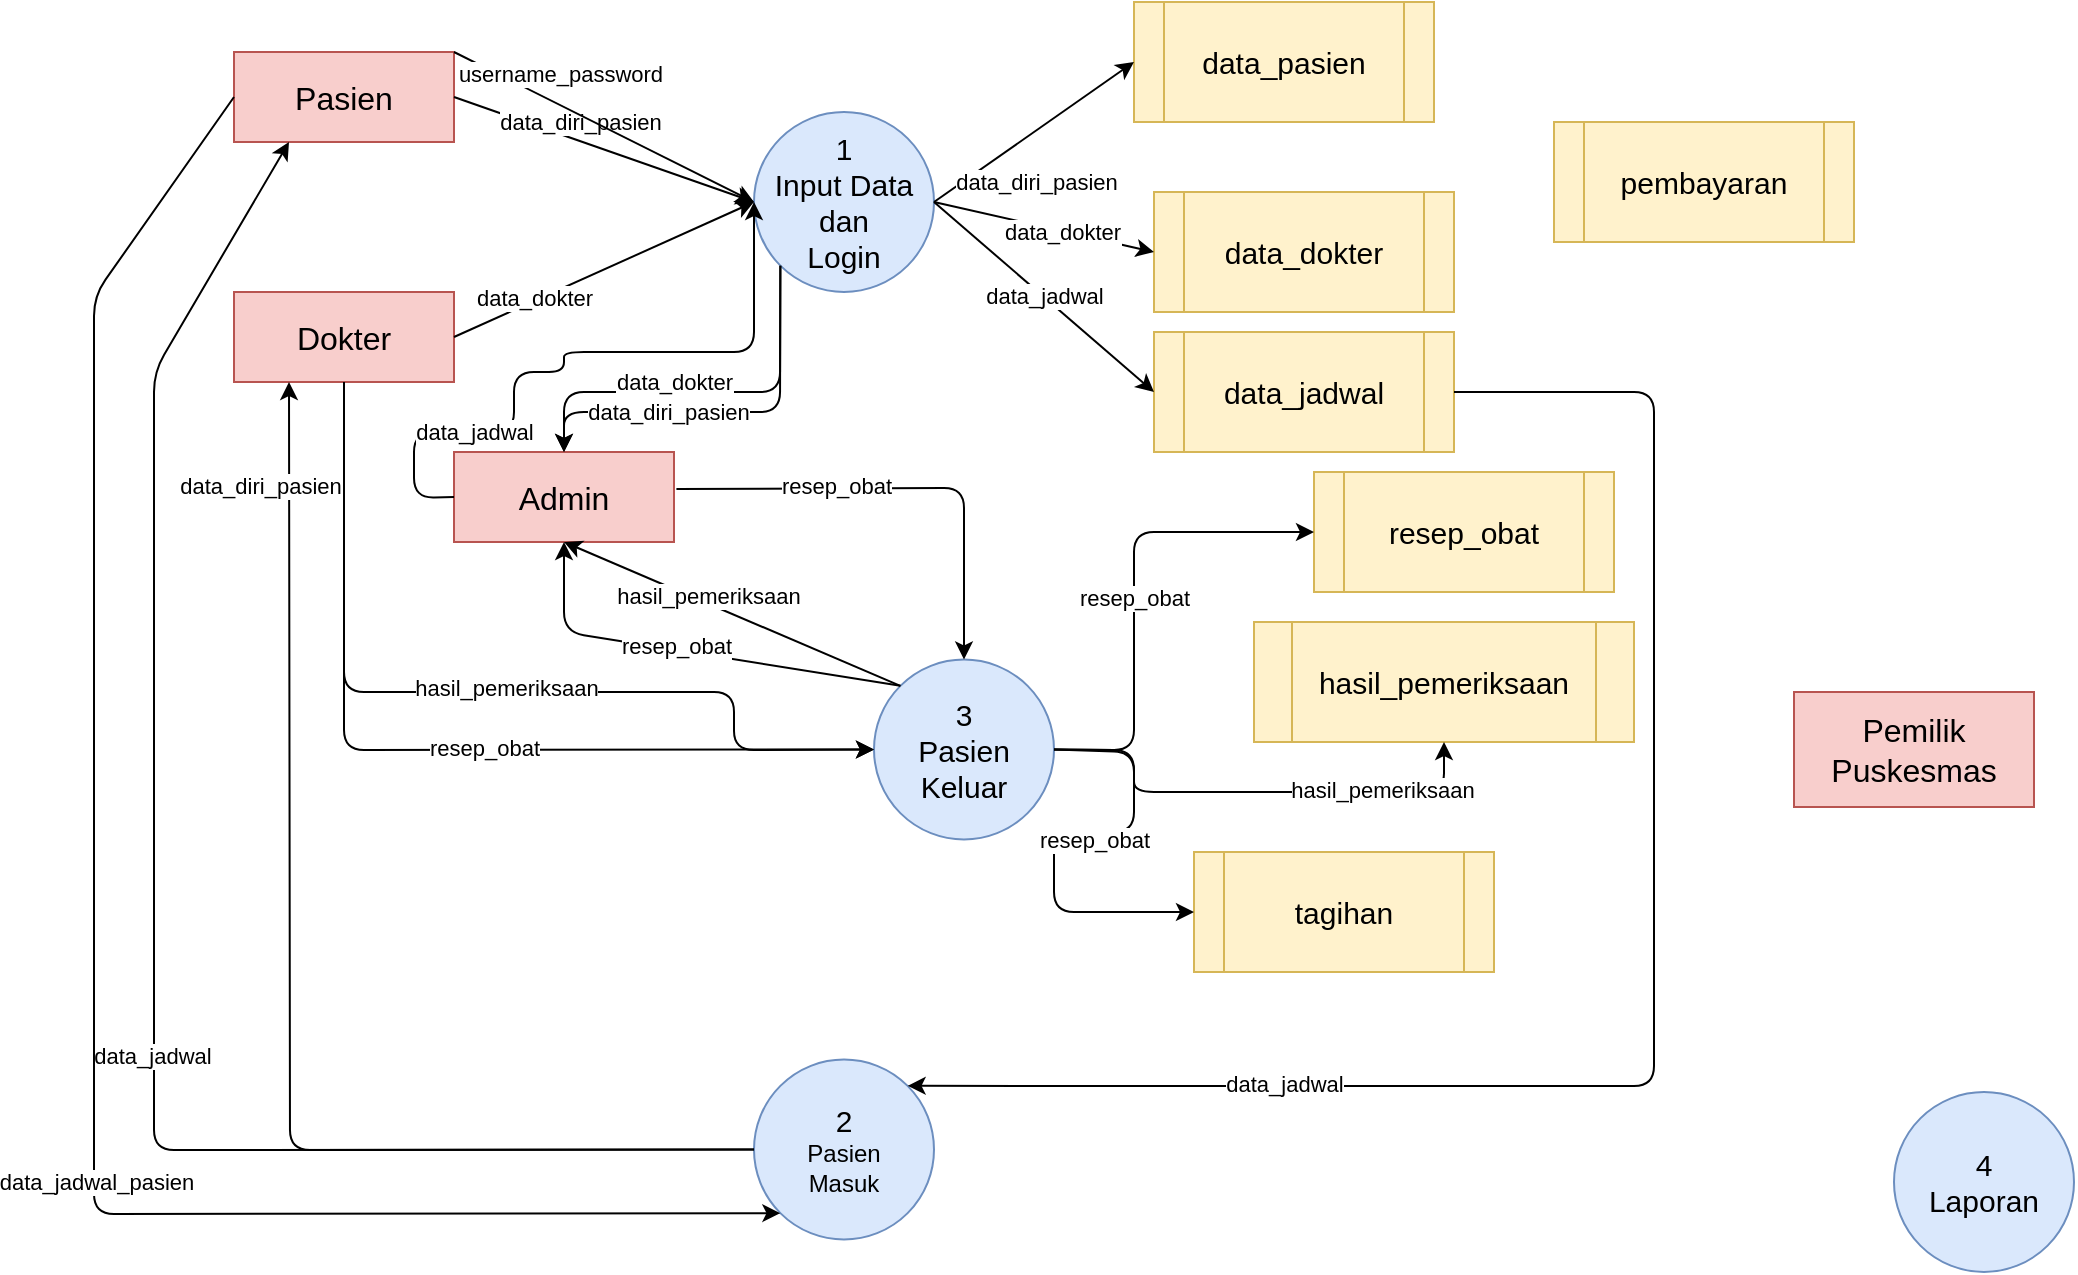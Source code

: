 <mxfile version="13.7.3" type="device"><diagram id="QzDFB-wpxWUMaIp89uO9" name="Page-1"><mxGraphModel dx="1943" dy="499" grid="1" gridSize="10" guides="1" tooltips="1" connect="1" arrows="1" fold="1" page="1" pageScale="1" pageWidth="1100" pageHeight="850" math="0" shadow="0"><root><mxCell id="0"/><mxCell id="1" parent="0"/><mxCell id="8AS-vJQlvqXDTW27lEK7-2" value="&lt;font style=&quot;font-size: 15px&quot;&gt;1&lt;br&gt;Input Data&lt;br&gt;dan&lt;br&gt;Login&lt;/font&gt;" style="ellipse;whiteSpace=wrap;html=1;aspect=fixed;fillColor=#dae8fc;strokeColor=#6c8ebf;" parent="1" vertex="1"><mxGeometry x="340" y="60" width="90" height="90" as="geometry"/></mxCell><mxCell id="8AS-vJQlvqXDTW27lEK7-3" value="&lt;span style=&quot;font-size: 15px&quot;&gt;2&lt;br&gt;&lt;/span&gt;Pasien&lt;br&gt;Masuk" style="ellipse;whiteSpace=wrap;html=1;aspect=fixed;fillColor=#dae8fc;strokeColor=#6c8ebf;" parent="1" vertex="1"><mxGeometry x="340" y="533.75" width="90" height="90" as="geometry"/></mxCell><mxCell id="8AS-vJQlvqXDTW27lEK7-4" value="&lt;span style=&quot;font-size: 15px&quot;&gt;3&lt;br&gt;Pasien&lt;br&gt;Keluar&lt;br&gt;&lt;/span&gt;" style="ellipse;whiteSpace=wrap;html=1;aspect=fixed;fillColor=#dae8fc;strokeColor=#6c8ebf;" parent="1" vertex="1"><mxGeometry x="400" y="333.75" width="90" height="90" as="geometry"/></mxCell><mxCell id="8AS-vJQlvqXDTW27lEK7-5" value="&lt;span style=&quot;font-size: 15px&quot;&gt;4&lt;br&gt;Laporan&lt;br&gt;&lt;/span&gt;" style="ellipse;whiteSpace=wrap;html=1;aspect=fixed;fillColor=#dae8fc;strokeColor=#6c8ebf;" parent="1" vertex="1"><mxGeometry x="910" y="550" width="90" height="90" as="geometry"/></mxCell><mxCell id="8AS-vJQlvqXDTW27lEK7-6" value="&lt;font style=&quot;font-size: 16px&quot;&gt;Pasien&lt;/font&gt;" style="rounded=0;whiteSpace=wrap;html=1;fillColor=#f8cecc;strokeColor=#b85450;" parent="1" vertex="1"><mxGeometry x="80" y="30" width="110" height="45" as="geometry"/></mxCell><mxCell id="8AS-vJQlvqXDTW27lEK7-7" value="&lt;font style=&quot;font-size: 16px&quot;&gt;Admin&lt;/font&gt;" style="rounded=0;whiteSpace=wrap;html=1;fillColor=#f8cecc;strokeColor=#b85450;" parent="1" vertex="1"><mxGeometry x="190" y="230" width="110" height="45" as="geometry"/></mxCell><mxCell id="8AS-vJQlvqXDTW27lEK7-8" value="&lt;font style=&quot;font-size: 16px&quot;&gt;Dokter&lt;/font&gt;" style="rounded=0;whiteSpace=wrap;html=1;fillColor=#f8cecc;strokeColor=#b85450;" parent="1" vertex="1"><mxGeometry x="80" y="150" width="110" height="45" as="geometry"/></mxCell><mxCell id="8AS-vJQlvqXDTW27lEK7-9" value="&lt;font style=&quot;font-size: 16px&quot;&gt;Pemilik&lt;br&gt;Puskesmas&lt;br&gt;&lt;/font&gt;" style="rounded=0;whiteSpace=wrap;html=1;fillColor=#f8cecc;strokeColor=#b85450;" parent="1" vertex="1"><mxGeometry x="860" y="350" width="120" height="57.5" as="geometry"/></mxCell><mxCell id="8AS-vJQlvqXDTW27lEK7-10" value="&lt;font style=&quot;font-size: 15px&quot;&gt;data_pasien&lt;/font&gt;" style="shape=process;whiteSpace=wrap;html=1;backgroundOutline=1;fillColor=#fff2cc;strokeColor=#d6b656;" parent="1" vertex="1"><mxGeometry x="530" y="5" width="150" height="60" as="geometry"/></mxCell><mxCell id="8AS-vJQlvqXDTW27lEK7-11" value="&lt;font style=&quot;font-size: 15px&quot;&gt;data_dokter&lt;/font&gt;" style="shape=process;whiteSpace=wrap;html=1;backgroundOutline=1;fillColor=#fff2cc;strokeColor=#d6b656;" parent="1" vertex="1"><mxGeometry x="540" y="100" width="150" height="60" as="geometry"/></mxCell><mxCell id="8AS-vJQlvqXDTW27lEK7-12" value="&lt;font style=&quot;font-size: 15px&quot;&gt;data_jadwal&lt;/font&gt;" style="shape=process;whiteSpace=wrap;html=1;backgroundOutline=1;fillColor=#fff2cc;strokeColor=#d6b656;" parent="1" vertex="1"><mxGeometry x="540" y="170" width="150" height="60" as="geometry"/></mxCell><mxCell id="8AS-vJQlvqXDTW27lEK7-13" value="&lt;font style=&quot;font-size: 15px&quot;&gt;hasil_pemeriksaan&lt;/font&gt;" style="shape=process;whiteSpace=wrap;html=1;backgroundOutline=1;fillColor=#fff2cc;strokeColor=#d6b656;" parent="1" vertex="1"><mxGeometry x="590" y="315" width="190" height="60" as="geometry"/></mxCell><mxCell id="8AS-vJQlvqXDTW27lEK7-14" value="&lt;font style=&quot;font-size: 15px&quot;&gt;tagihan&lt;/font&gt;" style="shape=process;whiteSpace=wrap;html=1;backgroundOutline=1;fillColor=#fff2cc;strokeColor=#d6b656;" parent="1" vertex="1"><mxGeometry x="560" y="430" width="150" height="60" as="geometry"/></mxCell><mxCell id="8AS-vJQlvqXDTW27lEK7-15" value="&lt;font style=&quot;font-size: 15px&quot;&gt;pembayaran&lt;/font&gt;" style="shape=process;whiteSpace=wrap;html=1;backgroundOutline=1;fillColor=#fff2cc;strokeColor=#d6b656;" parent="1" vertex="1"><mxGeometry x="740" y="65" width="150" height="60" as="geometry"/></mxCell><mxCell id="8AS-vJQlvqXDTW27lEK7-16" value="&lt;font style=&quot;font-size: 15px&quot;&gt;resep_obat&lt;/font&gt;" style="shape=process;whiteSpace=wrap;html=1;backgroundOutline=1;fillColor=#fff2cc;strokeColor=#d6b656;" parent="1" vertex="1"><mxGeometry x="620" y="240" width="150" height="60" as="geometry"/></mxCell><mxCell id="8AS-vJQlvqXDTW27lEK7-17" value="" style="endArrow=classic;html=1;exitX=1;exitY=0.5;exitDx=0;exitDy=0;entryX=0;entryY=0.5;entryDx=0;entryDy=0;" parent="1" source="8AS-vJQlvqXDTW27lEK7-6" target="8AS-vJQlvqXDTW27lEK7-2" edge="1"><mxGeometry width="50" height="50" relative="1" as="geometry"><mxPoint x="350" y="150" as="sourcePoint"/><mxPoint x="400" y="100" as="targetPoint"/></mxGeometry></mxCell><mxCell id="8AS-vJQlvqXDTW27lEK7-18" value="data_diri_pasien" style="edgeLabel;html=1;align=center;verticalAlign=middle;resizable=0;points=[];" parent="8AS-vJQlvqXDTW27lEK7-17" vertex="1" connectable="0"><mxGeometry x="-0.438" relative="1" as="geometry"><mxPoint x="20.86" y="-2.1" as="offset"/></mxGeometry></mxCell><mxCell id="8AS-vJQlvqXDTW27lEK7-19" value="" style="endArrow=classic;html=1;exitX=0;exitY=1;exitDx=0;exitDy=0;entryX=0.5;entryY=0;entryDx=0;entryDy=0;" parent="1" source="8AS-vJQlvqXDTW27lEK7-2" target="8AS-vJQlvqXDTW27lEK7-7" edge="1"><mxGeometry width="50" height="50" relative="1" as="geometry"><mxPoint x="400" y="150" as="sourcePoint"/><mxPoint x="450" y="100" as="targetPoint"/><Array as="points"><mxPoint x="353" y="210"/><mxPoint x="245" y="210"/></Array></mxGeometry></mxCell><mxCell id="8AS-vJQlvqXDTW27lEK7-20" value="data_diri_pasien" style="edgeLabel;html=1;align=center;verticalAlign=middle;resizable=0;points=[];" parent="8AS-vJQlvqXDTW27lEK7-19" vertex="1" connectable="0"><mxGeometry x="0.402" relative="1" as="geometry"><mxPoint x="11.41" as="offset"/></mxGeometry></mxCell><mxCell id="8AS-vJQlvqXDTW27lEK7-21" value="" style="endArrow=classic;html=1;exitX=1;exitY=0;exitDx=0;exitDy=0;entryX=0;entryY=0.5;entryDx=0;entryDy=0;" parent="1" source="8AS-vJQlvqXDTW27lEK7-6" target="8AS-vJQlvqXDTW27lEK7-2" edge="1"><mxGeometry width="50" height="50" relative="1" as="geometry"><mxPoint x="340" y="120" as="sourcePoint"/><mxPoint x="390" y="70" as="targetPoint"/></mxGeometry></mxCell><mxCell id="8AS-vJQlvqXDTW27lEK7-22" value="username_password" style="edgeLabel;html=1;align=center;verticalAlign=middle;resizable=0;points=[];" parent="8AS-vJQlvqXDTW27lEK7-21" vertex="1" connectable="0"><mxGeometry x="-0.719" relative="1" as="geometry"><mxPoint x="31.98" as="offset"/></mxGeometry></mxCell><mxCell id="8AS-vJQlvqXDTW27lEK7-23" value="" style="endArrow=classic;html=1;exitX=1;exitY=0.5;exitDx=0;exitDy=0;entryX=0;entryY=0.5;entryDx=0;entryDy=0;" parent="1" source="8AS-vJQlvqXDTW27lEK7-2" target="8AS-vJQlvqXDTW27lEK7-10" edge="1"><mxGeometry width="50" height="50" relative="1" as="geometry"><mxPoint x="470" y="150" as="sourcePoint"/><mxPoint x="520" y="100" as="targetPoint"/></mxGeometry></mxCell><mxCell id="8AS-vJQlvqXDTW27lEK7-24" value="data_diri_pasien" style="edgeLabel;html=1;align=center;verticalAlign=middle;resizable=0;points=[];" parent="8AS-vJQlvqXDTW27lEK7-23" vertex="1" connectable="0"><mxGeometry x="-0.71" relative="1" as="geometry"><mxPoint x="36.57" as="offset"/></mxGeometry></mxCell><mxCell id="8AS-vJQlvqXDTW27lEK7-25" value="" style="endArrow=classic;html=1;exitX=1;exitY=0.5;exitDx=0;exitDy=0;entryX=0;entryY=0.5;entryDx=0;entryDy=0;" parent="1" source="8AS-vJQlvqXDTW27lEK7-8" target="8AS-vJQlvqXDTW27lEK7-2" edge="1"><mxGeometry width="50" height="50" relative="1" as="geometry"><mxPoint x="320" y="150" as="sourcePoint"/><mxPoint x="370" y="100" as="targetPoint"/></mxGeometry></mxCell><mxCell id="8AS-vJQlvqXDTW27lEK7-26" value="data_dokter" style="edgeLabel;html=1;align=center;verticalAlign=middle;resizable=0;points=[];" parent="8AS-vJQlvqXDTW27lEK7-25" vertex="1" connectable="0"><mxGeometry x="-0.703" y="1" relative="1" as="geometry"><mxPoint x="18.12" y="-9.06" as="offset"/></mxGeometry></mxCell><mxCell id="8AS-vJQlvqXDTW27lEK7-27" value="" style="endArrow=classic;html=1;exitX=0;exitY=1;exitDx=0;exitDy=0;entryX=0.5;entryY=0;entryDx=0;entryDy=0;" parent="1" source="8AS-vJQlvqXDTW27lEK7-2" target="8AS-vJQlvqXDTW27lEK7-7" edge="1"><mxGeometry width="50" height="50" relative="1" as="geometry"><mxPoint x="360" y="160" as="sourcePoint"/><mxPoint x="410" y="110" as="targetPoint"/><Array as="points"><mxPoint x="353" y="200"/><mxPoint x="245" y="200"/></Array></mxGeometry></mxCell><mxCell id="8AS-vJQlvqXDTW27lEK7-28" value="data_dokter" style="edgeLabel;html=1;align=center;verticalAlign=middle;resizable=0;points=[];" parent="8AS-vJQlvqXDTW27lEK7-27" vertex="1" connectable="0"><mxGeometry x="0.333" relative="1" as="geometry"><mxPoint x="17.99" y="-5" as="offset"/></mxGeometry></mxCell><mxCell id="8AS-vJQlvqXDTW27lEK7-29" value="" style="endArrow=classic;html=1;exitX=1;exitY=0.5;exitDx=0;exitDy=0;entryX=0;entryY=0.5;entryDx=0;entryDy=0;" parent="1" source="8AS-vJQlvqXDTW27lEK7-2" target="8AS-vJQlvqXDTW27lEK7-11" edge="1"><mxGeometry width="50" height="50" relative="1" as="geometry"><mxPoint x="520" y="140" as="sourcePoint"/><mxPoint x="570" y="90" as="targetPoint"/></mxGeometry></mxCell><mxCell id="8AS-vJQlvqXDTW27lEK7-30" value="data_dokter" style="edgeLabel;html=1;align=center;verticalAlign=middle;resizable=0;points=[];" parent="8AS-vJQlvqXDTW27lEK7-29" vertex="1" connectable="0"><mxGeometry x="-0.289" y="-1" relative="1" as="geometry"><mxPoint x="24.83" y="4.51" as="offset"/></mxGeometry></mxCell><mxCell id="8AS-vJQlvqXDTW27lEK7-31" value="" style="endArrow=classic;html=1;exitX=0;exitY=0.5;exitDx=0;exitDy=0;entryX=0;entryY=0.5;entryDx=0;entryDy=0;" parent="1" source="8AS-vJQlvqXDTW27lEK7-7" target="8AS-vJQlvqXDTW27lEK7-2" edge="1"><mxGeometry width="50" height="50" relative="1" as="geometry"><mxPoint x="270" y="190" as="sourcePoint"/><mxPoint x="320" y="140" as="targetPoint"/><Array as="points"><mxPoint x="170" y="253"/><mxPoint x="170" y="220"/><mxPoint x="220" y="220"/><mxPoint x="220" y="190"/><mxPoint x="245" y="190"/><mxPoint x="245" y="180"/><mxPoint x="340" y="180"/></Array></mxGeometry></mxCell><mxCell id="8AS-vJQlvqXDTW27lEK7-32" value="data_jadwal" style="edgeLabel;html=1;align=center;verticalAlign=middle;resizable=0;points=[];" parent="8AS-vJQlvqXDTW27lEK7-31" vertex="1" connectable="0"><mxGeometry x="-0.435" relative="1" as="geometry"><mxPoint x="-12.42" as="offset"/></mxGeometry></mxCell><mxCell id="8AS-vJQlvqXDTW27lEK7-33" value="data_jadwal" style="endArrow=classic;html=1;exitX=1;exitY=0.5;exitDx=0;exitDy=0;entryX=0;entryY=0.5;entryDx=0;entryDy=0;" parent="1" source="8AS-vJQlvqXDTW27lEK7-2" target="8AS-vJQlvqXDTW27lEK7-12" edge="1"><mxGeometry width="50" height="50" relative="1" as="geometry"><mxPoint x="240" y="190" as="sourcePoint"/><mxPoint x="290" y="140" as="targetPoint"/></mxGeometry></mxCell><mxCell id="8AS-vJQlvqXDTW27lEK7-34" value="" style="endArrow=classic;html=1;exitX=1;exitY=0.5;exitDx=0;exitDy=0;entryX=1;entryY=0;entryDx=0;entryDy=0;" parent="1" source="8AS-vJQlvqXDTW27lEK7-12" target="8AS-vJQlvqXDTW27lEK7-3" edge="1"><mxGeometry width="50" height="50" relative="1" as="geometry"><mxPoint x="350" y="210" as="sourcePoint"/><mxPoint x="400" y="160" as="targetPoint"/><Array as="points"><mxPoint x="790" y="200"/><mxPoint x="790" y="547"/></Array></mxGeometry></mxCell><mxCell id="8AS-vJQlvqXDTW27lEK7-35" value="data_jadwal" style="edgeLabel;html=1;align=center;verticalAlign=middle;resizable=0;points=[];" parent="8AS-vJQlvqXDTW27lEK7-34" vertex="1" connectable="0"><mxGeometry x="0.549" y="-1" relative="1" as="geometry"><mxPoint x="3.07" as="offset"/></mxGeometry></mxCell><mxCell id="8AS-vJQlvqXDTW27lEK7-36" value="" style="endArrow=classic;html=1;exitX=0;exitY=0.5;exitDx=0;exitDy=0;entryX=0.25;entryY=1;entryDx=0;entryDy=0;" parent="1" source="8AS-vJQlvqXDTW27lEK7-3" target="8AS-vJQlvqXDTW27lEK7-6" edge="1"><mxGeometry width="50" height="50" relative="1" as="geometry"><mxPoint x="290" y="180" as="sourcePoint"/><mxPoint x="340" y="130" as="targetPoint"/><Array as="points"><mxPoint x="40" y="579"/><mxPoint x="40" y="190"/></Array></mxGeometry></mxCell><mxCell id="8AS-vJQlvqXDTW27lEK7-37" value="data_jadwal" style="edgeLabel;html=1;align=center;verticalAlign=middle;resizable=0;points=[];" parent="8AS-vJQlvqXDTW27lEK7-36" vertex="1" connectable="0"><mxGeometry x="-0.156" y="1" relative="1" as="geometry"><mxPoint as="offset"/></mxGeometry></mxCell><mxCell id="8AS-vJQlvqXDTW27lEK7-38" value="" style="endArrow=classic;html=1;exitX=0;exitY=0.5;exitDx=0;exitDy=0;entryX=0;entryY=1;entryDx=0;entryDy=0;" parent="1" source="8AS-vJQlvqXDTW27lEK7-6" target="8AS-vJQlvqXDTW27lEK7-3" edge="1"><mxGeometry width="50" height="50" relative="1" as="geometry"><mxPoint x="320" y="300" as="sourcePoint"/><mxPoint x="370" y="250" as="targetPoint"/><Array as="points"><mxPoint x="10" y="152"/><mxPoint x="10" y="611"/></Array></mxGeometry></mxCell><mxCell id="8AS-vJQlvqXDTW27lEK7-39" value="data_jadwal_pasien" style="edgeLabel;html=1;align=center;verticalAlign=middle;resizable=0;points=[];" parent="8AS-vJQlvqXDTW27lEK7-38" vertex="1" connectable="0"><mxGeometry x="0.222" y="1" relative="1" as="geometry"><mxPoint as="offset"/></mxGeometry></mxCell><mxCell id="8AS-vJQlvqXDTW27lEK7-40" value="" style="endArrow=classic;html=1;exitX=0;exitY=0.5;exitDx=0;exitDy=0;entryX=0.25;entryY=1;entryDx=0;entryDy=0;" parent="1" source="8AS-vJQlvqXDTW27lEK7-3" target="8AS-vJQlvqXDTW27lEK7-8" edge="1"><mxGeometry width="50" height="50" relative="1" as="geometry"><mxPoint x="480" y="400" as="sourcePoint"/><mxPoint x="530" y="350" as="targetPoint"/><Array as="points"><mxPoint x="108" y="579"/></Array></mxGeometry></mxCell><mxCell id="8AS-vJQlvqXDTW27lEK7-41" value="data_diri_pasien" style="edgeLabel;html=1;align=center;verticalAlign=middle;resizable=0;points=[];" parent="8AS-vJQlvqXDTW27lEK7-40" vertex="1" connectable="0"><mxGeometry x="0.89" y="-1" relative="1" as="geometry"><mxPoint x="-16" y="17.33" as="offset"/></mxGeometry></mxCell><mxCell id="8AS-vJQlvqXDTW27lEK7-42" value="" style="endArrow=classic;html=1;exitX=0.5;exitY=1;exitDx=0;exitDy=0;entryX=0;entryY=0.5;entryDx=0;entryDy=0;" parent="1" source="8AS-vJQlvqXDTW27lEK7-8" target="8AS-vJQlvqXDTW27lEK7-4" edge="1"><mxGeometry width="50" height="50" relative="1" as="geometry"><mxPoint x="290" y="240" as="sourcePoint"/><mxPoint x="340" y="190" as="targetPoint"/><Array as="points"><mxPoint x="135" y="350"/><mxPoint x="330" y="350"/><mxPoint x="330" y="379"/></Array></mxGeometry></mxCell><mxCell id="8AS-vJQlvqXDTW27lEK7-43" value="hasil_pemeriksaan" style="edgeLabel;html=1;align=center;verticalAlign=middle;resizable=0;points=[];" parent="8AS-vJQlvqXDTW27lEK7-42" vertex="1" connectable="0"><mxGeometry x="0.05" y="2" relative="1" as="geometry"><mxPoint as="offset"/></mxGeometry></mxCell><mxCell id="8AS-vJQlvqXDTW27lEK7-44" value="" style="endArrow=classic;html=1;exitX=1;exitY=0.5;exitDx=0;exitDy=0;entryX=0.5;entryY=1;entryDx=0;entryDy=0;" parent="1" source="8AS-vJQlvqXDTW27lEK7-4" target="8AS-vJQlvqXDTW27lEK7-13" edge="1"><mxGeometry width="50" height="50" relative="1" as="geometry"><mxPoint x="290" y="240" as="sourcePoint"/><mxPoint x="340" y="190" as="targetPoint"/><Array as="points"><mxPoint x="530" y="380"/><mxPoint x="530" y="400"/><mxPoint x="685" y="400"/></Array></mxGeometry></mxCell><mxCell id="8AS-vJQlvqXDTW27lEK7-45" value="hasil_pemeriksaan" style="edgeLabel;html=1;align=center;verticalAlign=middle;resizable=0;points=[];" parent="8AS-vJQlvqXDTW27lEK7-44" vertex="1" connectable="0"><mxGeometry x="0.19" y="1" relative="1" as="geometry"><mxPoint x="40.57" as="offset"/></mxGeometry></mxCell><mxCell id="8AS-vJQlvqXDTW27lEK7-46" value="" style="endArrow=classic;html=1;exitX=0.5;exitY=1;exitDx=0;exitDy=0;entryX=0;entryY=0.5;entryDx=0;entryDy=0;" parent="1" source="8AS-vJQlvqXDTW27lEK7-8" target="8AS-vJQlvqXDTW27lEK7-4" edge="1"><mxGeometry width="50" height="50" relative="1" as="geometry"><mxPoint x="170" y="320" as="sourcePoint"/><mxPoint x="220" y="270" as="targetPoint"/><Array as="points"><mxPoint x="135" y="379"/></Array></mxGeometry></mxCell><mxCell id="8AS-vJQlvqXDTW27lEK7-47" value="resep_obat" style="edgeLabel;html=1;align=center;verticalAlign=middle;resizable=0;points=[];" parent="8AS-vJQlvqXDTW27lEK7-46" vertex="1" connectable="0"><mxGeometry x="0.132" y="1" relative="1" as="geometry"><mxPoint as="offset"/></mxGeometry></mxCell><mxCell id="8AS-vJQlvqXDTW27lEK7-48" value="" style="endArrow=classic;html=1;exitX=1;exitY=0.5;exitDx=0;exitDy=0;entryX=0;entryY=0.5;entryDx=0;entryDy=0;" parent="1" source="8AS-vJQlvqXDTW27lEK7-4" target="8AS-vJQlvqXDTW27lEK7-16" edge="1"><mxGeometry width="50" height="50" relative="1" as="geometry"><mxPoint x="410" y="290" as="sourcePoint"/><mxPoint x="460" y="240" as="targetPoint"/><Array as="points"><mxPoint x="530" y="379"/><mxPoint x="530" y="270"/></Array></mxGeometry></mxCell><mxCell id="8AS-vJQlvqXDTW27lEK7-49" value="resep_obat" style="edgeLabel;html=1;align=center;verticalAlign=middle;resizable=0;points=[];" parent="8AS-vJQlvqXDTW27lEK7-48" vertex="1" connectable="0"><mxGeometry x="-0.025" relative="1" as="geometry"><mxPoint as="offset"/></mxGeometry></mxCell><mxCell id="8AS-vJQlvqXDTW27lEK7-50" value="" style="endArrow=classic;html=1;exitX=0;exitY=0;exitDx=0;exitDy=0;entryX=0.5;entryY=1;entryDx=0;entryDy=0;" parent="1" source="8AS-vJQlvqXDTW27lEK7-4" target="8AS-vJQlvqXDTW27lEK7-7" edge="1"><mxGeometry width="50" height="50" relative="1" as="geometry"><mxPoint x="390" y="260" as="sourcePoint"/><mxPoint x="440" y="210" as="targetPoint"/></mxGeometry></mxCell><mxCell id="8AS-vJQlvqXDTW27lEK7-51" value="hasil_pemeriksaan" style="edgeLabel;html=1;align=center;verticalAlign=middle;resizable=0;points=[];" parent="8AS-vJQlvqXDTW27lEK7-50" vertex="1" connectable="0"><mxGeometry x="0.504" relative="1" as="geometry"><mxPoint x="30" y="9.15" as="offset"/></mxGeometry></mxCell><mxCell id="8AS-vJQlvqXDTW27lEK7-52" value="" style="endArrow=classic;html=1;exitX=0;exitY=0;exitDx=0;exitDy=0;entryX=0.5;entryY=1;entryDx=0;entryDy=0;" parent="1" source="8AS-vJQlvqXDTW27lEK7-4" target="8AS-vJQlvqXDTW27lEK7-7" edge="1"><mxGeometry width="50" height="50" relative="1" as="geometry"><mxPoint x="360" y="260" as="sourcePoint"/><mxPoint x="410" y="210" as="targetPoint"/><Array as="points"><mxPoint x="245" y="320"/></Array></mxGeometry></mxCell><mxCell id="8AS-vJQlvqXDTW27lEK7-53" value="resep_obat" style="edgeLabel;html=1;align=center;verticalAlign=middle;resizable=0;points=[];" parent="8AS-vJQlvqXDTW27lEK7-52" vertex="1" connectable="0"><mxGeometry x="0.062" y="-2" relative="1" as="geometry"><mxPoint as="offset"/></mxGeometry></mxCell><mxCell id="8AS-vJQlvqXDTW27lEK7-54" value="" style="endArrow=classic;html=1;exitX=1.011;exitY=0.41;exitDx=0;exitDy=0;exitPerimeter=0;entryX=0.5;entryY=0;entryDx=0;entryDy=0;" parent="1" source="8AS-vJQlvqXDTW27lEK7-7" target="8AS-vJQlvqXDTW27lEK7-4" edge="1"><mxGeometry width="50" height="50" relative="1" as="geometry"><mxPoint x="390" y="300" as="sourcePoint"/><mxPoint x="440" y="250" as="targetPoint"/><Array as="points"><mxPoint x="445" y="248"/></Array></mxGeometry></mxCell><mxCell id="8AS-vJQlvqXDTW27lEK7-55" value="resep_obat" style="edgeLabel;html=1;align=center;verticalAlign=middle;resizable=0;points=[];" parent="8AS-vJQlvqXDTW27lEK7-54" vertex="1" connectable="0"><mxGeometry x="-0.303" y="1" relative="1" as="geometry"><mxPoint as="offset"/></mxGeometry></mxCell><mxCell id="8AS-vJQlvqXDTW27lEK7-57" value="" style="endArrow=classic;html=1;exitX=1;exitY=0.5;exitDx=0;exitDy=0;entryX=0;entryY=0.5;entryDx=0;entryDy=0;" parent="1" source="8AS-vJQlvqXDTW27lEK7-4" target="8AS-vJQlvqXDTW27lEK7-14" edge="1"><mxGeometry width="50" height="50" relative="1" as="geometry"><mxPoint x="420" y="350" as="sourcePoint"/><mxPoint x="470" y="300" as="targetPoint"/><Array as="points"><mxPoint x="530" y="379"/><mxPoint x="530" y="420"/><mxPoint x="490" y="420"/><mxPoint x="490" y="460"/></Array></mxGeometry></mxCell><mxCell id="8AS-vJQlvqXDTW27lEK7-58" value="resep_obat" style="edgeLabel;html=1;align=center;verticalAlign=middle;resizable=0;points=[];" parent="8AS-vJQlvqXDTW27lEK7-57" vertex="1" connectable="0"><mxGeometry x="-0.231" relative="1" as="geometry"><mxPoint x="-12.2" y="3.75" as="offset"/></mxGeometry></mxCell></root></mxGraphModel></diagram></mxfile>